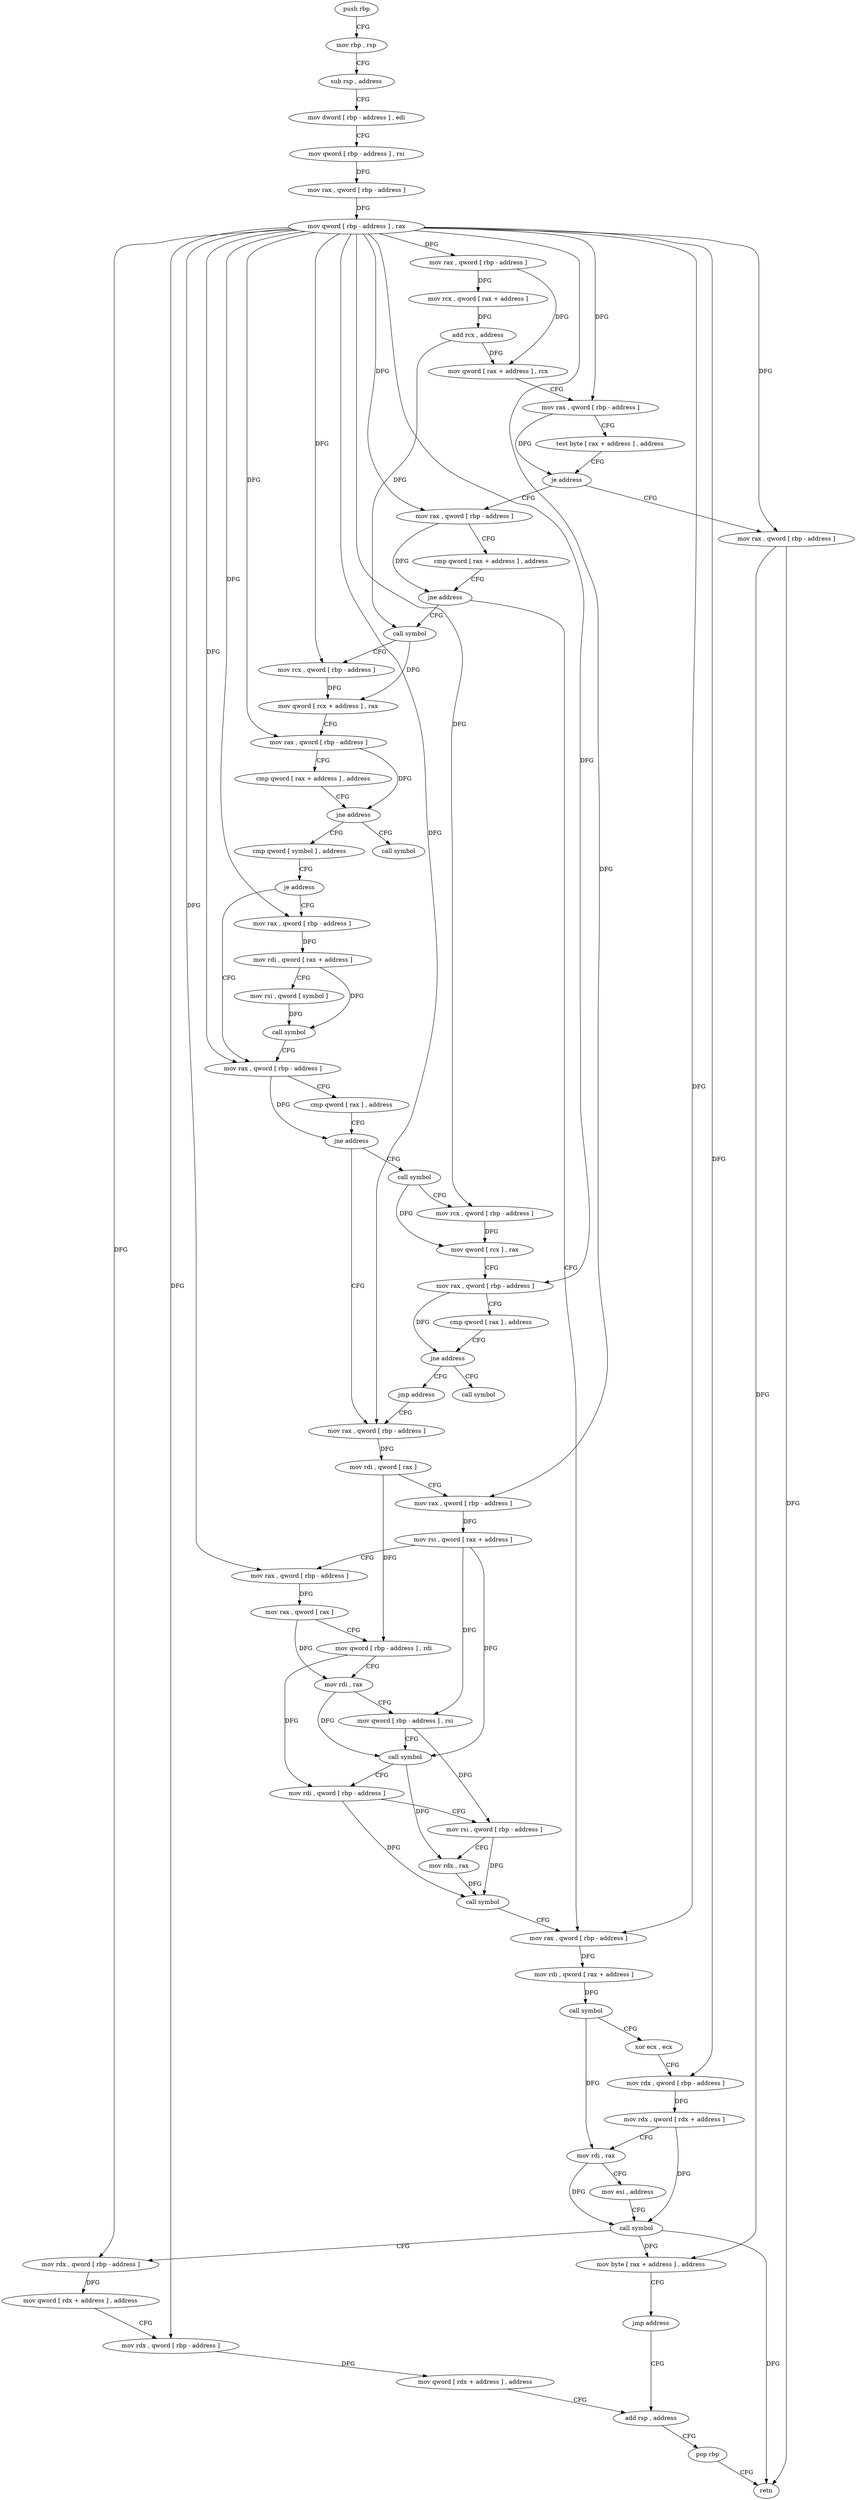 digraph "func" {
"4219488" [label = "push rbp" ]
"4219489" [label = "mov rbp , rsp" ]
"4219492" [label = "sub rsp , address" ]
"4219496" [label = "mov dword [ rbp - address ] , edi" ]
"4219499" [label = "mov qword [ rbp - address ] , rsi" ]
"4219503" [label = "mov rax , qword [ rbp - address ]" ]
"4219507" [label = "mov qword [ rbp - address ] , rax" ]
"4219511" [label = "mov rax , qword [ rbp - address ]" ]
"4219515" [label = "mov rcx , qword [ rax + address ]" ]
"4219519" [label = "add rcx , address" ]
"4219526" [label = "mov qword [ rax + address ] , rcx" ]
"4219530" [label = "mov rax , qword [ rbp - address ]" ]
"4219534" [label = "test byte [ rax + address ] , address" ]
"4219538" [label = "je address" ]
"4219557" [label = "mov rax , qword [ rbp - address ]" ]
"4219544" [label = "mov rax , qword [ rbp - address ]" ]
"4219561" [label = "cmp qword [ rax + address ] , address" ]
"4219566" [label = "jne address" ]
"4219745" [label = "mov rax , qword [ rbp - address ]" ]
"4219572" [label = "call symbol" ]
"4219548" [label = "mov byte [ rax + address ] , address" ]
"4219552" [label = "jmp address" ]
"4219805" [label = "add rsp , address" ]
"4219749" [label = "mov rdi , qword [ rax + address ]" ]
"4219753" [label = "call symbol" ]
"4219758" [label = "xor ecx , ecx" ]
"4219760" [label = "mov rdx , qword [ rbp - address ]" ]
"4219764" [label = "mov rdx , qword [ rdx + address ]" ]
"4219768" [label = "mov rdi , rax" ]
"4219771" [label = "mov esi , address" ]
"4219776" [label = "call symbol" ]
"4219781" [label = "mov rdx , qword [ rbp - address ]" ]
"4219785" [label = "mov qword [ rdx + address ] , address" ]
"4219793" [label = "mov rdx , qword [ rbp - address ]" ]
"4219797" [label = "mov qword [ rdx + address ] , address" ]
"4219577" [label = "mov rcx , qword [ rbp - address ]" ]
"4219581" [label = "mov qword [ rcx + address ] , rax" ]
"4219585" [label = "mov rax , qword [ rbp - address ]" ]
"4219589" [label = "cmp qword [ rax + address ] , address" ]
"4219594" [label = "jne address" ]
"4219605" [label = "cmp qword [ symbol ] , address" ]
"4219600" [label = "call symbol" ]
"4219809" [label = "pop rbp" ]
"4219810" [label = "retn" ]
"4219614" [label = "je address" ]
"4219641" [label = "mov rax , qword [ rbp - address ]" ]
"4219620" [label = "mov rax , qword [ rbp - address ]" ]
"4219645" [label = "cmp qword [ rax ] , address" ]
"4219649" [label = "jne address" ]
"4219691" [label = "mov rax , qword [ rbp - address ]" ]
"4219655" [label = "call symbol" ]
"4219624" [label = "mov rdi , qword [ rax + address ]" ]
"4219628" [label = "mov rsi , qword [ symbol ]" ]
"4219636" [label = "call symbol" ]
"4219695" [label = "mov rdi , qword [ rax ]" ]
"4219698" [label = "mov rax , qword [ rbp - address ]" ]
"4219702" [label = "mov rsi , qword [ rax + address ]" ]
"4219706" [label = "mov rax , qword [ rbp - address ]" ]
"4219710" [label = "mov rax , qword [ rax ]" ]
"4219713" [label = "mov qword [ rbp - address ] , rdi" ]
"4219717" [label = "mov rdi , rax" ]
"4219720" [label = "mov qword [ rbp - address ] , rsi" ]
"4219724" [label = "call symbol" ]
"4219729" [label = "mov rdi , qword [ rbp - address ]" ]
"4219733" [label = "mov rsi , qword [ rbp - address ]" ]
"4219737" [label = "mov rdx , rax" ]
"4219740" [label = "call symbol" ]
"4219660" [label = "mov rcx , qword [ rbp - address ]" ]
"4219664" [label = "mov qword [ rcx ] , rax" ]
"4219667" [label = "mov rax , qword [ rbp - address ]" ]
"4219671" [label = "cmp qword [ rax ] , address" ]
"4219675" [label = "jne address" ]
"4219686" [label = "jmp address" ]
"4219681" [label = "call symbol" ]
"4219488" -> "4219489" [ label = "CFG" ]
"4219489" -> "4219492" [ label = "CFG" ]
"4219492" -> "4219496" [ label = "CFG" ]
"4219496" -> "4219499" [ label = "CFG" ]
"4219499" -> "4219503" [ label = "DFG" ]
"4219503" -> "4219507" [ label = "DFG" ]
"4219507" -> "4219511" [ label = "DFG" ]
"4219507" -> "4219530" [ label = "DFG" ]
"4219507" -> "4219557" [ label = "DFG" ]
"4219507" -> "4219544" [ label = "DFG" ]
"4219507" -> "4219745" [ label = "DFG" ]
"4219507" -> "4219760" [ label = "DFG" ]
"4219507" -> "4219781" [ label = "DFG" ]
"4219507" -> "4219793" [ label = "DFG" ]
"4219507" -> "4219577" [ label = "DFG" ]
"4219507" -> "4219585" [ label = "DFG" ]
"4219507" -> "4219641" [ label = "DFG" ]
"4219507" -> "4219620" [ label = "DFG" ]
"4219507" -> "4219691" [ label = "DFG" ]
"4219507" -> "4219698" [ label = "DFG" ]
"4219507" -> "4219706" [ label = "DFG" ]
"4219507" -> "4219660" [ label = "DFG" ]
"4219507" -> "4219667" [ label = "DFG" ]
"4219511" -> "4219515" [ label = "DFG" ]
"4219511" -> "4219526" [ label = "DFG" ]
"4219515" -> "4219519" [ label = "DFG" ]
"4219519" -> "4219526" [ label = "DFG" ]
"4219519" -> "4219572" [ label = "DFG" ]
"4219526" -> "4219530" [ label = "CFG" ]
"4219530" -> "4219534" [ label = "CFG" ]
"4219530" -> "4219538" [ label = "DFG" ]
"4219534" -> "4219538" [ label = "CFG" ]
"4219538" -> "4219557" [ label = "CFG" ]
"4219538" -> "4219544" [ label = "CFG" ]
"4219557" -> "4219561" [ label = "CFG" ]
"4219557" -> "4219566" [ label = "DFG" ]
"4219544" -> "4219548" [ label = "DFG" ]
"4219544" -> "4219810" [ label = "DFG" ]
"4219561" -> "4219566" [ label = "CFG" ]
"4219566" -> "4219745" [ label = "CFG" ]
"4219566" -> "4219572" [ label = "CFG" ]
"4219745" -> "4219749" [ label = "DFG" ]
"4219572" -> "4219577" [ label = "CFG" ]
"4219572" -> "4219581" [ label = "DFG" ]
"4219548" -> "4219552" [ label = "CFG" ]
"4219552" -> "4219805" [ label = "CFG" ]
"4219805" -> "4219809" [ label = "CFG" ]
"4219749" -> "4219753" [ label = "DFG" ]
"4219753" -> "4219758" [ label = "CFG" ]
"4219753" -> "4219768" [ label = "DFG" ]
"4219758" -> "4219760" [ label = "CFG" ]
"4219760" -> "4219764" [ label = "DFG" ]
"4219764" -> "4219768" [ label = "CFG" ]
"4219764" -> "4219776" [ label = "DFG" ]
"4219768" -> "4219771" [ label = "CFG" ]
"4219768" -> "4219776" [ label = "DFG" ]
"4219771" -> "4219776" [ label = "CFG" ]
"4219776" -> "4219781" [ label = "CFG" ]
"4219776" -> "4219548" [ label = "DFG" ]
"4219776" -> "4219810" [ label = "DFG" ]
"4219781" -> "4219785" [ label = "DFG" ]
"4219785" -> "4219793" [ label = "CFG" ]
"4219793" -> "4219797" [ label = "DFG" ]
"4219797" -> "4219805" [ label = "CFG" ]
"4219577" -> "4219581" [ label = "DFG" ]
"4219581" -> "4219585" [ label = "CFG" ]
"4219585" -> "4219589" [ label = "CFG" ]
"4219585" -> "4219594" [ label = "DFG" ]
"4219589" -> "4219594" [ label = "CFG" ]
"4219594" -> "4219605" [ label = "CFG" ]
"4219594" -> "4219600" [ label = "CFG" ]
"4219605" -> "4219614" [ label = "CFG" ]
"4219809" -> "4219810" [ label = "CFG" ]
"4219614" -> "4219641" [ label = "CFG" ]
"4219614" -> "4219620" [ label = "CFG" ]
"4219641" -> "4219645" [ label = "CFG" ]
"4219641" -> "4219649" [ label = "DFG" ]
"4219620" -> "4219624" [ label = "DFG" ]
"4219645" -> "4219649" [ label = "CFG" ]
"4219649" -> "4219691" [ label = "CFG" ]
"4219649" -> "4219655" [ label = "CFG" ]
"4219691" -> "4219695" [ label = "DFG" ]
"4219655" -> "4219660" [ label = "CFG" ]
"4219655" -> "4219664" [ label = "DFG" ]
"4219624" -> "4219628" [ label = "CFG" ]
"4219624" -> "4219636" [ label = "DFG" ]
"4219628" -> "4219636" [ label = "DFG" ]
"4219636" -> "4219641" [ label = "CFG" ]
"4219695" -> "4219698" [ label = "CFG" ]
"4219695" -> "4219713" [ label = "DFG" ]
"4219698" -> "4219702" [ label = "DFG" ]
"4219702" -> "4219706" [ label = "CFG" ]
"4219702" -> "4219720" [ label = "DFG" ]
"4219702" -> "4219724" [ label = "DFG" ]
"4219706" -> "4219710" [ label = "DFG" ]
"4219710" -> "4219713" [ label = "CFG" ]
"4219710" -> "4219717" [ label = "DFG" ]
"4219713" -> "4219717" [ label = "CFG" ]
"4219713" -> "4219729" [ label = "DFG" ]
"4219717" -> "4219720" [ label = "CFG" ]
"4219717" -> "4219724" [ label = "DFG" ]
"4219720" -> "4219724" [ label = "CFG" ]
"4219720" -> "4219733" [ label = "DFG" ]
"4219724" -> "4219729" [ label = "CFG" ]
"4219724" -> "4219737" [ label = "DFG" ]
"4219729" -> "4219733" [ label = "CFG" ]
"4219729" -> "4219740" [ label = "DFG" ]
"4219733" -> "4219737" [ label = "CFG" ]
"4219733" -> "4219740" [ label = "DFG" ]
"4219737" -> "4219740" [ label = "DFG" ]
"4219740" -> "4219745" [ label = "CFG" ]
"4219660" -> "4219664" [ label = "DFG" ]
"4219664" -> "4219667" [ label = "CFG" ]
"4219667" -> "4219671" [ label = "CFG" ]
"4219667" -> "4219675" [ label = "DFG" ]
"4219671" -> "4219675" [ label = "CFG" ]
"4219675" -> "4219686" [ label = "CFG" ]
"4219675" -> "4219681" [ label = "CFG" ]
"4219686" -> "4219691" [ label = "CFG" ]
}
